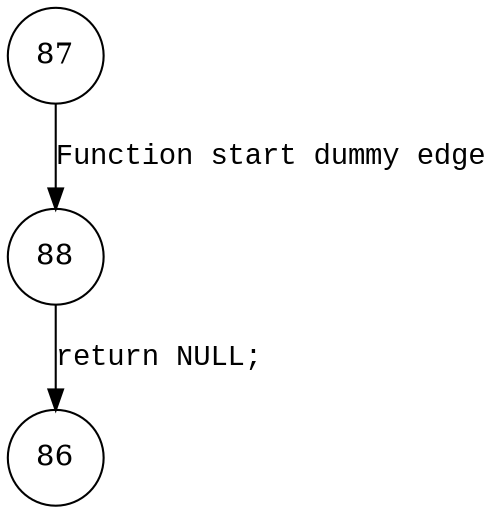 digraph apr_bucket_alloc_create {
87 [shape="circle"]
88 [shape="circle"]
86 [shape="circle"]
87 -> 88 [label="Function start dummy edge" fontname="Courier New"]
88 -> 86 [label="return NULL;" fontname="Courier New"]
}